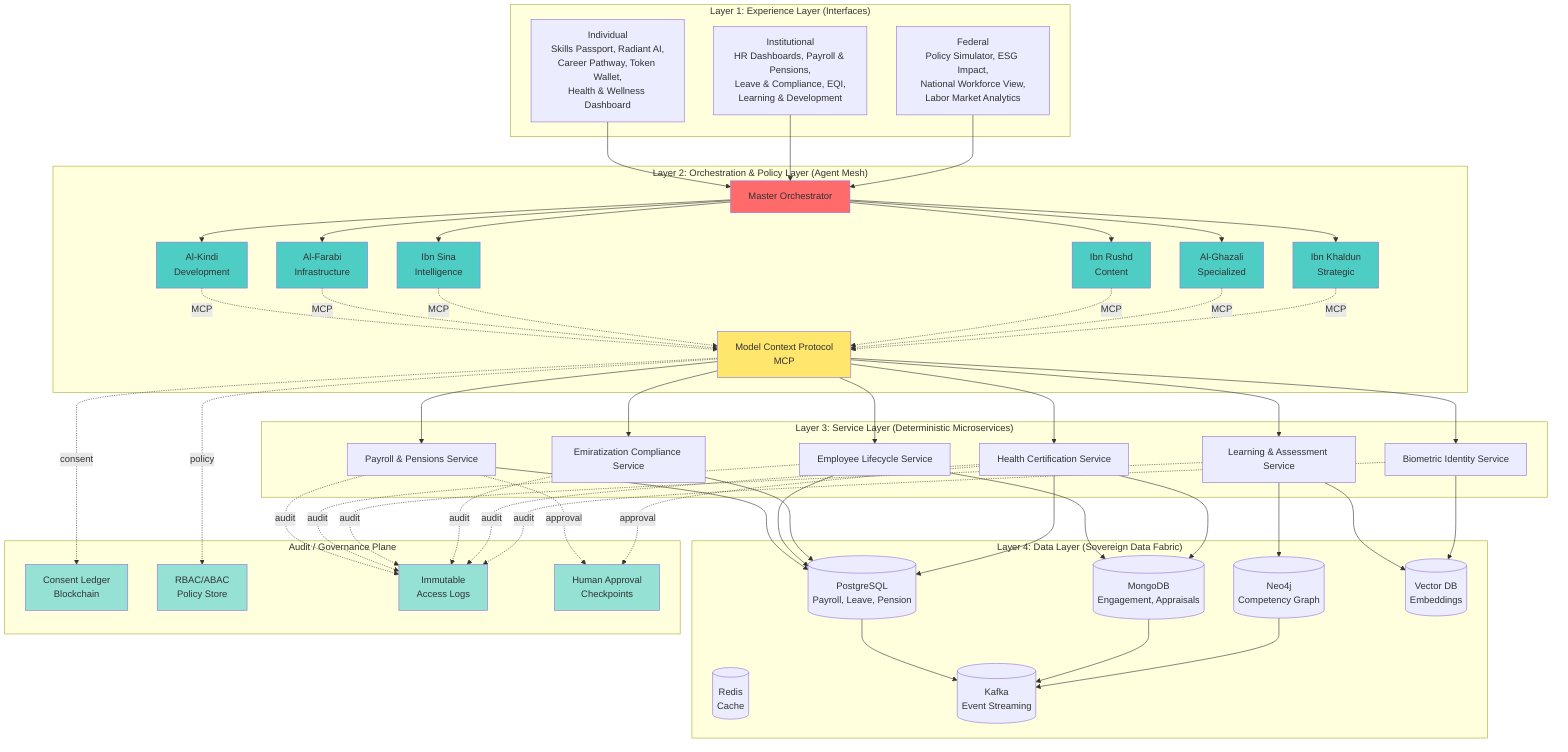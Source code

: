 graph TB
    subgraph "Layer 1: Experience Layer (Interfaces)"
        UI1[Individual<br/>Skills Passport, Radiant AI,<br/>Career Pathway, Token Wallet,<br/>Health & Wellness Dashboard]
        UI2[Institutional<br/>HR Dashboards, Payroll & Pensions,<br/>Leave & Compliance, EQI,<br/>Learning & Development]
        UI3[Federal<br/>Policy Simulator, ESG Impact,<br/>National Workforce View,<br/>Labor Market Analytics]
    end
    
    subgraph "Layer 2: Orchestration & Policy Layer (Agent Mesh)"
        MO[Master Orchestrator]
        CO1[Al-Kindi<br/>Development]
        CO2[Al-Farabi<br/>Infrastructure]
        CO3[Ibn Sina<br/>Intelligence]
        CO4[Ibn Rushd<br/>Content]
        CO5[Al-Ghazali<br/>Specialized]
        CO6[Ibn Khaldun<br/>Strategic]
        MCP[Model Context Protocol<br/>MCP]
    end
    
    subgraph "Layer 3: Service Layer (Deterministic Microservices)"
        S1[Payroll & Pensions Service]
        S2[Employee Lifecycle Service]
        S3[Learning & Assessment Service]
        S4[Emiratization Compliance Service]
        S5[Health Certification Service]
        S6[Biometric Identity Service]
    end
    
    subgraph "Layer 4: Data Layer (Sovereign Data Fabric)"
        DB1[(PostgreSQL<br/>Payroll, Leave, Pension)]
        DB2[(MongoDB<br/>Engagement, Appraisals)]
        DB3[(Neo4j<br/>Competency Graph)]
        DB4[(Redis<br/>Cache)]
        DB5[(Vector DB<br/>Embeddings)]
        DB6[(Kafka<br/>Event Streaming)]
    end
    
    subgraph "Audit / Governance Plane"
        A1[Consent Ledger<br/>Blockchain]
        A2[RBAC/ABAC<br/>Policy Store]
        A3[Immutable<br/>Access Logs]
        A4[Human Approval<br/>Checkpoints]
    end
    
    UI1 --> MO
    UI2 --> MO
    UI3 --> MO
    
    MO --> CO1
    MO --> CO2
    MO --> CO3
    MO --> CO4
    MO --> CO5
    MO --> CO6
    
    CO1 -.MCP.-> MCP
    CO2 -.MCP.-> MCP
    CO3 -.MCP.-> MCP
    CO4 -.MCP.-> MCP
    CO5 -.MCP.-> MCP
    CO6 -.MCP.-> MCP
    
    MCP --> S1
    MCP --> S2
    MCP --> S3
    MCP --> S4
    MCP --> S5
    MCP --> S6
    
    S1 --> DB1
    S2 --> DB1
    S2 --> DB2
    S3 --> DB3
    S3 --> DB5
    S4 --> DB1
    S5 --> DB1
    S5 --> DB2
    S6 --> DB5
    
    DB1 --> DB6
    DB2 --> DB6
    DB3 --> DB6
    
    S1 -.audit.-> A3
    S2 -.audit.-> A3
    S3 -.audit.-> A3
    S4 -.audit.-> A3
    S5 -.audit.-> A3
    S6 -.audit.-> A3
    
    MCP -.consent.-> A1
    MCP -.policy.-> A2
    S1 -.approval.-> A4
    S5 -.approval.-> A4
    
    style MO fill:#FF6B6B
    style CO1 fill:#4ECDC4
    style CO2 fill:#4ECDC4
    style CO3 fill:#4ECDC4
    style CO4 fill:#4ECDC4
    style CO5 fill:#4ECDC4
    style CO6 fill:#4ECDC4
    style MCP fill:#FFE66D
    style A1 fill:#95E1D3
    style A2 fill:#95E1D3
    style A3 fill:#95E1D3
    style A4 fill:#95E1D3